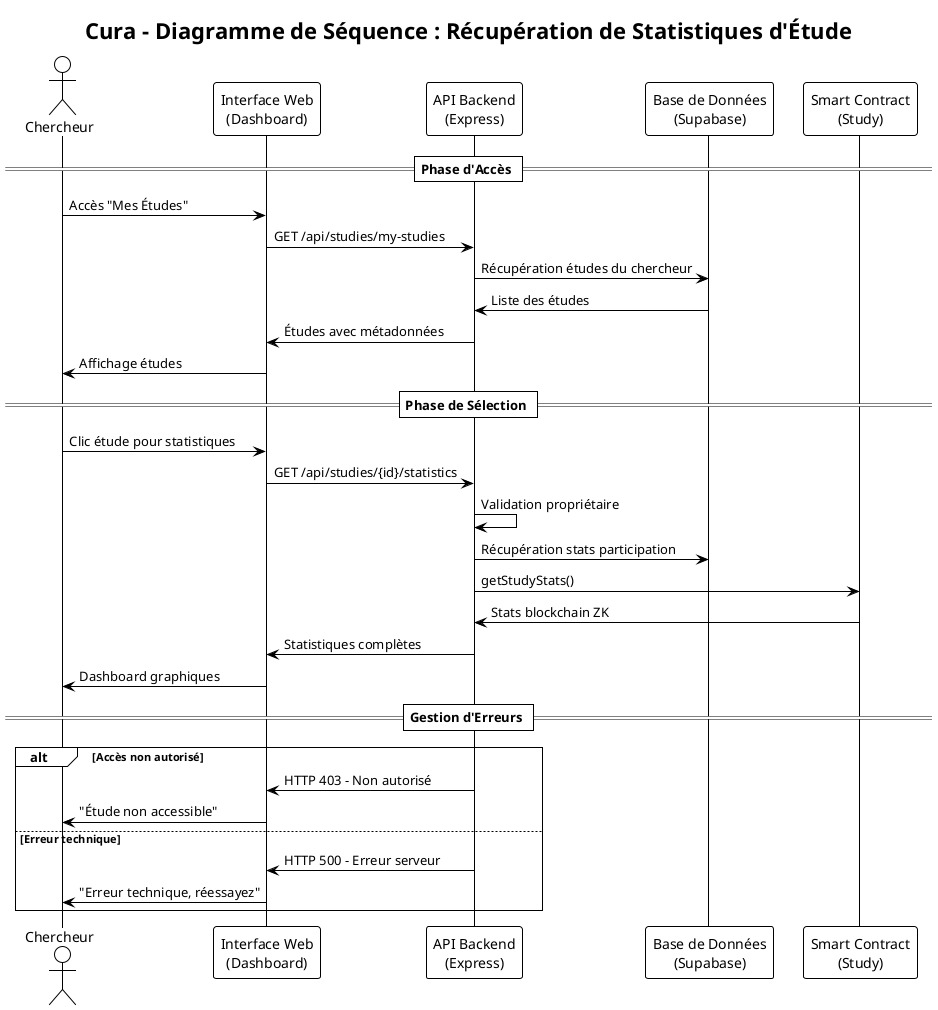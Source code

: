 @startuml Study_Statistics_Retrieval_Sequence
!theme plain

title Cura - Diagramme de Séquence : Récupération de Statistiques d'Étude

actor "Chercheur" as Researcher
participant "Interface Web\n(Dashboard)" as Frontend
participant "API Backend\n(Express)" as Backend
participant "Base de Données\n(Supabase)" as Database
participant "Smart Contract\n(Study)" as StudyContract

== Phase d'Accès ==
Researcher -> Frontend : Accès "Mes Études"
Frontend -> Backend : GET /api/studies/my-studies
Backend -> Database : Récupération études du chercheur
Database -> Backend : Liste des études
Backend -> Frontend : Études avec métadonnées
Frontend -> Researcher : Affichage études

== Phase de Sélection ==
Researcher -> Frontend : Clic étude pour statistiques
Frontend -> Backend : GET /api/studies/{id}/statistics
Backend -> Backend : Validation propriétaire
Backend -> Database : Récupération stats participation
Backend -> StudyContract : getStudyStats()
StudyContract -> Backend : Stats blockchain ZK
Backend -> Frontend : Statistiques complètes
Frontend -> Researcher : Dashboard graphiques

== Gestion d'Erreurs ==
alt Accès non autorisé
    Backend -> Frontend : HTTP 403 - Non autorisé
    Frontend -> Researcher : "Étude non accessible"
else Erreur technique
    Backend -> Frontend : HTTP 500 - Erreur serveur
    Frontend -> Researcher : "Erreur technique, réessayez"
end

@enduml